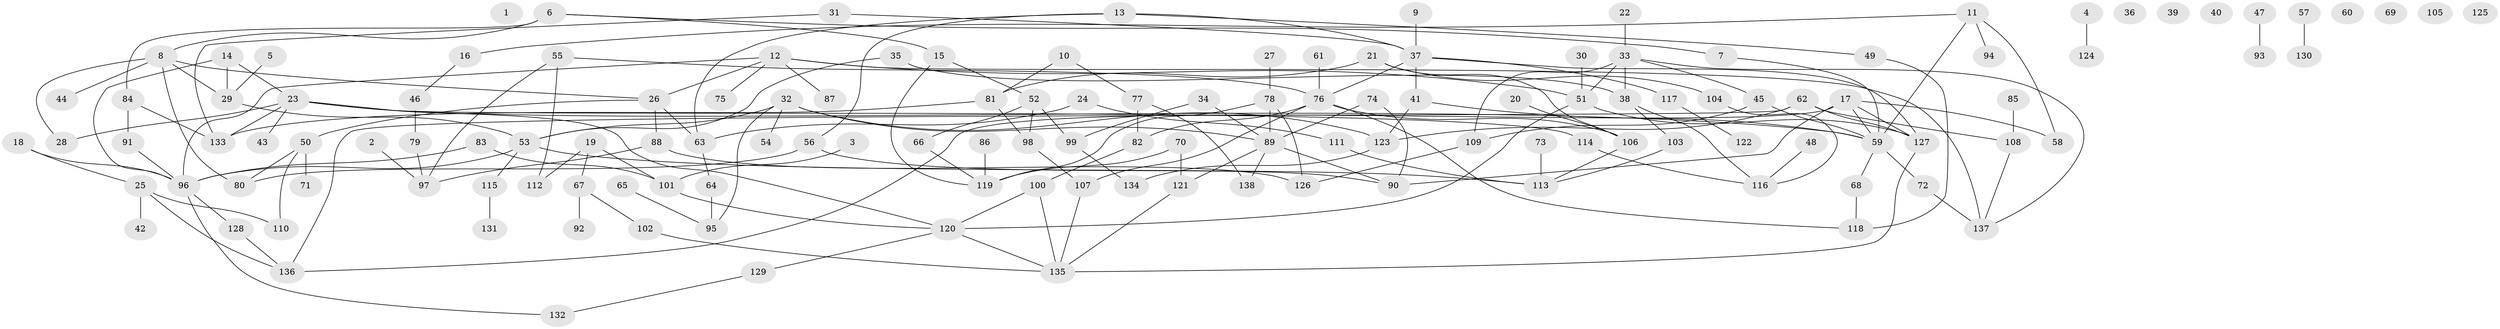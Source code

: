 // coarse degree distribution, {0: 0.13414634146341464, 3: 0.21951219512195122, 10: 0.024390243902439025, 6: 0.036585365853658534, 5: 0.04878048780487805, 8: 0.036585365853658534, 17: 0.012195121951219513, 7: 0.012195121951219513, 4: 0.07317073170731707, 2: 0.24390243902439024, 1: 0.14634146341463414, 16: 0.012195121951219513}
// Generated by graph-tools (version 1.1) at 2025/16/03/04/25 18:16:34]
// undirected, 138 vertices, 186 edges
graph export_dot {
graph [start="1"]
  node [color=gray90,style=filled];
  1;
  2;
  3;
  4;
  5;
  6;
  7;
  8;
  9;
  10;
  11;
  12;
  13;
  14;
  15;
  16;
  17;
  18;
  19;
  20;
  21;
  22;
  23;
  24;
  25;
  26;
  27;
  28;
  29;
  30;
  31;
  32;
  33;
  34;
  35;
  36;
  37;
  38;
  39;
  40;
  41;
  42;
  43;
  44;
  45;
  46;
  47;
  48;
  49;
  50;
  51;
  52;
  53;
  54;
  55;
  56;
  57;
  58;
  59;
  60;
  61;
  62;
  63;
  64;
  65;
  66;
  67;
  68;
  69;
  70;
  71;
  72;
  73;
  74;
  75;
  76;
  77;
  78;
  79;
  80;
  81;
  82;
  83;
  84;
  85;
  86;
  87;
  88;
  89;
  90;
  91;
  92;
  93;
  94;
  95;
  96;
  97;
  98;
  99;
  100;
  101;
  102;
  103;
  104;
  105;
  106;
  107;
  108;
  109;
  110;
  111;
  112;
  113;
  114;
  115;
  116;
  117;
  118;
  119;
  120;
  121;
  122;
  123;
  124;
  125;
  126;
  127;
  128;
  129;
  130;
  131;
  132;
  133;
  134;
  135;
  136;
  137;
  138;
  2 -- 97;
  3 -- 101;
  4 -- 124;
  5 -- 29;
  6 -- 7;
  6 -- 8;
  6 -- 15;
  6 -- 84;
  7 -- 59;
  8 -- 26;
  8 -- 28;
  8 -- 29;
  8 -- 44;
  8 -- 80;
  9 -- 37;
  10 -- 77;
  10 -- 81;
  11 -- 16;
  11 -- 58;
  11 -- 59;
  11 -- 94;
  12 -- 26;
  12 -- 51;
  12 -- 75;
  12 -- 87;
  12 -- 96;
  12 -- 137;
  13 -- 37;
  13 -- 49;
  13 -- 56;
  13 -- 63;
  14 -- 23;
  14 -- 29;
  14 -- 96;
  15 -- 52;
  15 -- 119;
  16 -- 46;
  17 -- 58;
  17 -- 59;
  17 -- 90;
  17 -- 127;
  17 -- 136;
  18 -- 25;
  18 -- 96;
  19 -- 67;
  19 -- 101;
  19 -- 112;
  20 -- 106;
  21 -- 81;
  21 -- 104;
  21 -- 106;
  22 -- 33;
  23 -- 28;
  23 -- 43;
  23 -- 59;
  23 -- 114;
  23 -- 120;
  23 -- 133;
  24 -- 63;
  24 -- 111;
  25 -- 42;
  25 -- 110;
  25 -- 136;
  26 -- 50;
  26 -- 63;
  26 -- 88;
  27 -- 78;
  29 -- 53;
  30 -- 51;
  31 -- 37;
  31 -- 133;
  32 -- 53;
  32 -- 54;
  32 -- 89;
  32 -- 95;
  32 -- 123;
  33 -- 38;
  33 -- 45;
  33 -- 51;
  33 -- 109;
  33 -- 137;
  34 -- 89;
  34 -- 99;
  35 -- 38;
  35 -- 53;
  37 -- 41;
  37 -- 76;
  37 -- 117;
  37 -- 127;
  38 -- 103;
  38 -- 116;
  41 -- 59;
  41 -- 123;
  45 -- 59;
  45 -- 109;
  46 -- 79;
  47 -- 93;
  48 -- 116;
  49 -- 118;
  50 -- 71;
  50 -- 80;
  50 -- 110;
  51 -- 120;
  51 -- 127;
  52 -- 66;
  52 -- 98;
  52 -- 99;
  53 -- 96;
  53 -- 113;
  53 -- 115;
  55 -- 76;
  55 -- 97;
  55 -- 112;
  56 -- 80;
  56 -- 90;
  57 -- 130;
  59 -- 68;
  59 -- 72;
  61 -- 76;
  62 -- 108;
  62 -- 123;
  62 -- 127;
  62 -- 136;
  63 -- 64;
  64 -- 95;
  65 -- 95;
  66 -- 119;
  67 -- 92;
  67 -- 102;
  68 -- 118;
  70 -- 119;
  70 -- 121;
  72 -- 137;
  73 -- 113;
  74 -- 89;
  74 -- 90;
  76 -- 82;
  76 -- 106;
  76 -- 107;
  76 -- 118;
  77 -- 82;
  77 -- 138;
  78 -- 89;
  78 -- 119;
  78 -- 126;
  79 -- 97;
  81 -- 98;
  81 -- 133;
  82 -- 100;
  83 -- 96;
  83 -- 101;
  84 -- 91;
  84 -- 133;
  85 -- 108;
  86 -- 119;
  88 -- 97;
  88 -- 126;
  89 -- 90;
  89 -- 121;
  89 -- 138;
  91 -- 96;
  96 -- 128;
  96 -- 132;
  98 -- 107;
  99 -- 134;
  100 -- 120;
  100 -- 135;
  101 -- 120;
  102 -- 135;
  103 -- 113;
  104 -- 116;
  106 -- 113;
  107 -- 135;
  108 -- 137;
  109 -- 126;
  111 -- 113;
  114 -- 116;
  115 -- 131;
  117 -- 122;
  120 -- 129;
  120 -- 135;
  121 -- 135;
  123 -- 134;
  127 -- 135;
  128 -- 136;
  129 -- 132;
}
